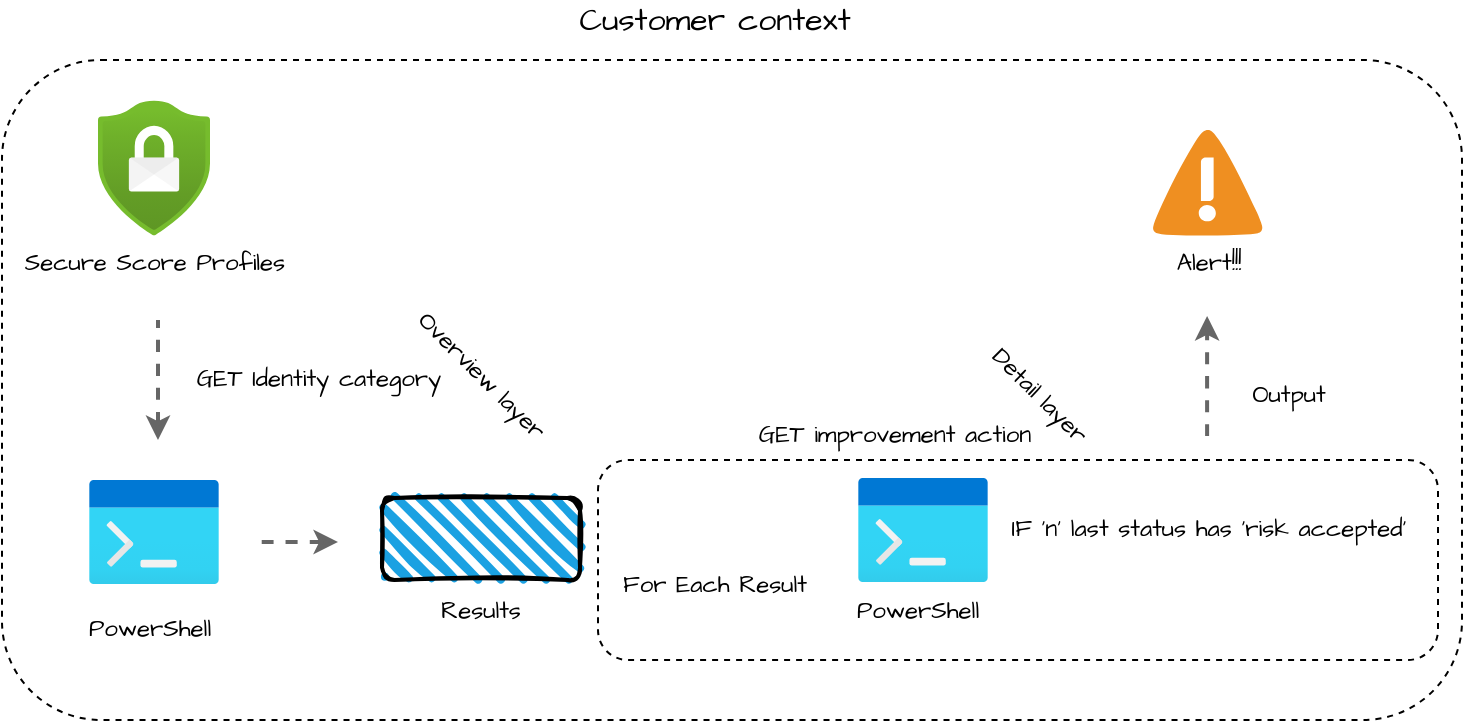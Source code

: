 <mxfile version="17.4.2" type="github" pages="2"><diagram id="Yy21wiFcRlQySL_Cuijp" name="Page-1"><mxGraphModel dx="925" dy="560" grid="1" gridSize="10" guides="1" tooltips="1" connect="1" arrows="1" fold="1" page="1" pageScale="1" pageWidth="827" pageHeight="1169" math="0" shadow="0"><root><mxCell id="0"/><mxCell id="1" parent="0"/><mxCell id="HZSYPN3baiXShOGoaGRW-11" value="" style="rounded=1;whiteSpace=wrap;html=1;fontFamily=Architects Daughter;fontSource=https%3A%2F%2Ffonts.googleapis.com%2Fcss%3Ffamily%3DArchitects%2BDaughter;fillColor=none;dashed=1;" vertex="1" parent="1"><mxGeometry x="112" y="120" width="730" height="330" as="geometry"/></mxCell><mxCell id="frXhD2S2RiPE34R9jUj7-17" value="" style="rounded=1;whiteSpace=wrap;html=1;fontFamily=Architects Daughter;fontSource=https%3A%2F%2Ffonts.googleapis.com%2Fcss%3Ffamily%3DArchitects%2BDaughter;fillColor=none;dashed=1;" parent="1" vertex="1"><mxGeometry x="410" y="320" width="420" height="100" as="geometry"/></mxCell><mxCell id="frXhD2S2RiPE34R9jUj7-1" value="Secure Score Profiles" style="aspect=fixed;html=1;points=[];align=center;image;fontSize=12;image=img/lib/azure2/security/Security_Center.svg;fontFamily=Architects Daughter;fontSource=https%3A%2F%2Ffonts.googleapis.com%2Fcss%3Ffamily%3DArchitects%2BDaughter;" parent="1" vertex="1"><mxGeometry x="160" y="140" width="56.0" height="68" as="geometry"/></mxCell><mxCell id="frXhD2S2RiPE34R9jUj7-2" value="" style="aspect=fixed;html=1;points=[];align=center;image;fontSize=12;image=img/lib/azure2/general/Powershell.svg;fontFamily=Architects Daughter;fontSource=https%3A%2F%2Ffonts.googleapis.com%2Fcss%3Ffamily%3DArchitects%2BDaughter;" parent="1" vertex="1"><mxGeometry x="155.5" y="330" width="65" height="52" as="geometry"/></mxCell><mxCell id="frXhD2S2RiPE34R9jUj7-4" value="" style="endArrow=none;html=1;fontFamily=Architects Daughter;fontSource=https%3A%2F%2Ffonts.googleapis.com%2Fcss%3Ffamily%3DArchitects%2BDaughter;endFill=0;startArrow=classic;startFill=1;curved=1;dashed=1;strokeWidth=2;fillColor=#f5f5f5;strokeColor=#666666;" parent="1" edge="1"><mxGeometry width="50" height="50" relative="1" as="geometry"><mxPoint x="190" y="310" as="sourcePoint"/><mxPoint x="190" y="250" as="targetPoint"/></mxGeometry></mxCell><mxCell id="frXhD2S2RiPE34R9jUj7-5" value="GET Identity category" style="text;html=1;align=center;verticalAlign=middle;resizable=0;points=[];autosize=1;strokeColor=none;fillColor=none;fontFamily=Architects Daughter;" parent="1" vertex="1"><mxGeometry x="200" y="270" width="140" height="20" as="geometry"/></mxCell><mxCell id="frXhD2S2RiPE34R9jUj7-8" value="For Each Result" style="shape=image;html=1;verticalAlign=top;verticalLabelPosition=bottom;labelBackgroundColor=#ffffff;imageAspect=0;aspect=fixed;image=https://cdn4.iconfinder.com/data/icons/evil-icons-user-interface/64/download-128.png;fontFamily=Architects Daughter;fontSource=https%3A%2F%2Ffonts.googleapis.com%2Fcss%3Ffamily%3DArchitects%2BDaughter;" parent="1" vertex="1"><mxGeometry x="452.5" y="339" width="30" height="30" as="geometry"/></mxCell><mxCell id="frXhD2S2RiPE34R9jUj7-15" value="" style="aspect=fixed;html=1;points=[];align=center;image;fontSize=12;image=img/lib/azure2/general/Powershell.svg;fontFamily=Architects Daughter;fontSource=https%3A%2F%2Ffonts.googleapis.com%2Fcss%3Ffamily%3DArchitects%2BDaughter;" parent="1" vertex="1"><mxGeometry x="540" y="329" width="65" height="52" as="geometry"/></mxCell><mxCell id="frXhD2S2RiPE34R9jUj7-16" value="GET improvement action" style="text;html=1;align=center;verticalAlign=middle;resizable=0;points=[];autosize=1;strokeColor=none;fillColor=none;fontFamily=Architects Daughter;rotation=0;" parent="1" vertex="1"><mxGeometry x="482.5" y="298" width="150" height="20" as="geometry"/></mxCell><mxCell id="frXhD2S2RiPE34R9jUj7-20" value="IF 'n' last status has 'risk accepted'" style="text;html=1;align=center;verticalAlign=middle;resizable=0;points=[];autosize=1;strokeColor=none;fillColor=none;fontFamily=Architects Daughter;" parent="1" vertex="1"><mxGeometry x="610" y="345" width="210" height="20" as="geometry"/></mxCell><mxCell id="frXhD2S2RiPE34R9jUj7-21" value="Alert!!!" style="shadow=0;dashed=0;html=1;strokeColor=none;fillColor=#4495D1;labelPosition=center;verticalLabelPosition=bottom;verticalAlign=top;align=center;outlineConnect=0;shape=mxgraph.veeam.2d.alert;fontFamily=Architects Daughter;fontSource=https%3A%2F%2Ffonts.googleapis.com%2Fcss%3Ffamily%3DArchitects%2BDaughter;" parent="1" vertex="1"><mxGeometry x="687.38" y="154.7" width="55.23" height="53.3" as="geometry"/></mxCell><mxCell id="frXhD2S2RiPE34R9jUj7-22" value="" style="endArrow=classic;html=1;fontFamily=Architects Daughter;fontSource=https%3A%2F%2Ffonts.googleapis.com%2Fcss%3Ffamily%3DArchitects%2BDaughter;endFill=1;startArrow=none;startFill=0;curved=1;dashed=1;strokeWidth=2;fillColor=#f5f5f5;strokeColor=#666666;" parent="1" edge="1"><mxGeometry width="50" height="50" relative="1" as="geometry"><mxPoint x="714.55" y="308" as="sourcePoint"/><mxPoint x="714.55" y="248" as="targetPoint"/></mxGeometry></mxCell><mxCell id="HZSYPN3baiXShOGoaGRW-1" value="Overview layer" style="text;html=1;align=center;verticalAlign=middle;resizable=0;points=[];autosize=1;strokeColor=none;fillColor=none;fontFamily=Architects Daughter;rotation=45;" vertex="1" parent="1"><mxGeometry x="301" y="268" width="100" height="20" as="geometry"/></mxCell><mxCell id="HZSYPN3baiXShOGoaGRW-2" value="Detail layer" style="text;html=1;align=center;verticalAlign=middle;resizable=0;points=[];autosize=1;strokeColor=none;fillColor=none;fontFamily=Architects Daughter;rotation=45;" vertex="1" parent="1"><mxGeometry x="590" y="278" width="80" height="20" as="geometry"/></mxCell><mxCell id="HZSYPN3baiXShOGoaGRW-4" value="Output" style="text;html=1;align=center;verticalAlign=middle;resizable=0;points=[];autosize=1;strokeColor=none;fillColor=none;fontFamily=Architects Daughter;fontSource=https%3A%2F%2Ffonts.googleapis.com%2Fcss%3Ffamily%3DArchitects%2BDaughter;" vertex="1" parent="1"><mxGeometry x="730" y="278" width="50" height="20" as="geometry"/></mxCell><mxCell id="HZSYPN3baiXShOGoaGRW-5" value="" style="rounded=1;whiteSpace=wrap;html=1;strokeWidth=2;fillWeight=4;hachureGap=8;hachureAngle=45;fillColor=#1ba1e2;sketch=1;fontFamily=Architects Daughter;fontSource=https%3A%2F%2Ffonts.googleapis.com%2Fcss%3Ffamily%3DArchitects%2BDaughter;" vertex="1" parent="1"><mxGeometry x="302" y="339" width="99" height="41" as="geometry"/></mxCell><mxCell id="HZSYPN3baiXShOGoaGRW-6" value="Results" style="text;html=1;align=center;verticalAlign=middle;resizable=0;points=[];autosize=1;strokeColor=none;fillColor=none;fontFamily=Architects Daughter;" vertex="1" parent="1"><mxGeometry x="321" y="386" width="60" height="20" as="geometry"/></mxCell><mxCell id="HZSYPN3baiXShOGoaGRW-7" value="" style="endArrow=none;html=1;fontFamily=Architects Daughter;fontSource=https%3A%2F%2Ffonts.googleapis.com%2Fcss%3Ffamily%3DArchitects%2BDaughter;endFill=0;startArrow=classic;startFill=1;curved=1;dashed=1;strokeWidth=2;fillColor=#f5f5f5;strokeColor=#666666;" edge="1" parent="1"><mxGeometry width="50" height="50" relative="1" as="geometry"><mxPoint x="280" y="361" as="sourcePoint"/><mxPoint x="240" y="361" as="targetPoint"/></mxGeometry></mxCell><mxCell id="HZSYPN3baiXShOGoaGRW-8" value="PowerShell" style="text;html=1;strokeColor=none;fillColor=none;align=center;verticalAlign=middle;whiteSpace=wrap;rounded=0;fontFamily=Architects Daughter;fontSource=https%3A%2F%2Ffonts.googleapis.com%2Fcss%3Ffamily%3DArchitects%2BDaughter;" vertex="1" parent="1"><mxGeometry x="155.5" y="390" width="60" height="30" as="geometry"/></mxCell><mxCell id="HZSYPN3baiXShOGoaGRW-9" value="PowerShell" style="text;html=1;strokeColor=none;fillColor=none;align=center;verticalAlign=middle;whiteSpace=wrap;rounded=0;fontFamily=Architects Daughter;fontSource=https%3A%2F%2Ffonts.googleapis.com%2Fcss%3Ffamily%3DArchitects%2BDaughter;" vertex="1" parent="1"><mxGeometry x="540" y="381" width="60" height="30" as="geometry"/></mxCell><mxCell id="HZSYPN3baiXShOGoaGRW-13" value="Customer context" style="text;html=1;align=center;verticalAlign=middle;resizable=0;points=[];autosize=1;strokeColor=none;fillColor=none;fontFamily=Architects Daughter;fontSize=16;" vertex="1" parent="1"><mxGeometry x="392.5" y="90" width="150" height="20" as="geometry"/></mxCell></root></mxGraphModel></diagram><diagram id="7vi9ZKF14BjsJYX0bgTo" name="Page-2"><mxGraphModel dx="1018" dy="616" grid="1" gridSize="10" guides="1" tooltips="1" connect="1" arrows="1" fold="1" page="1" pageScale="1" pageWidth="827" pageHeight="1169" math="0" shadow="0"><root><mxCell id="0"/><mxCell id="1" parent="0"/></root></mxGraphModel></diagram></mxfile>